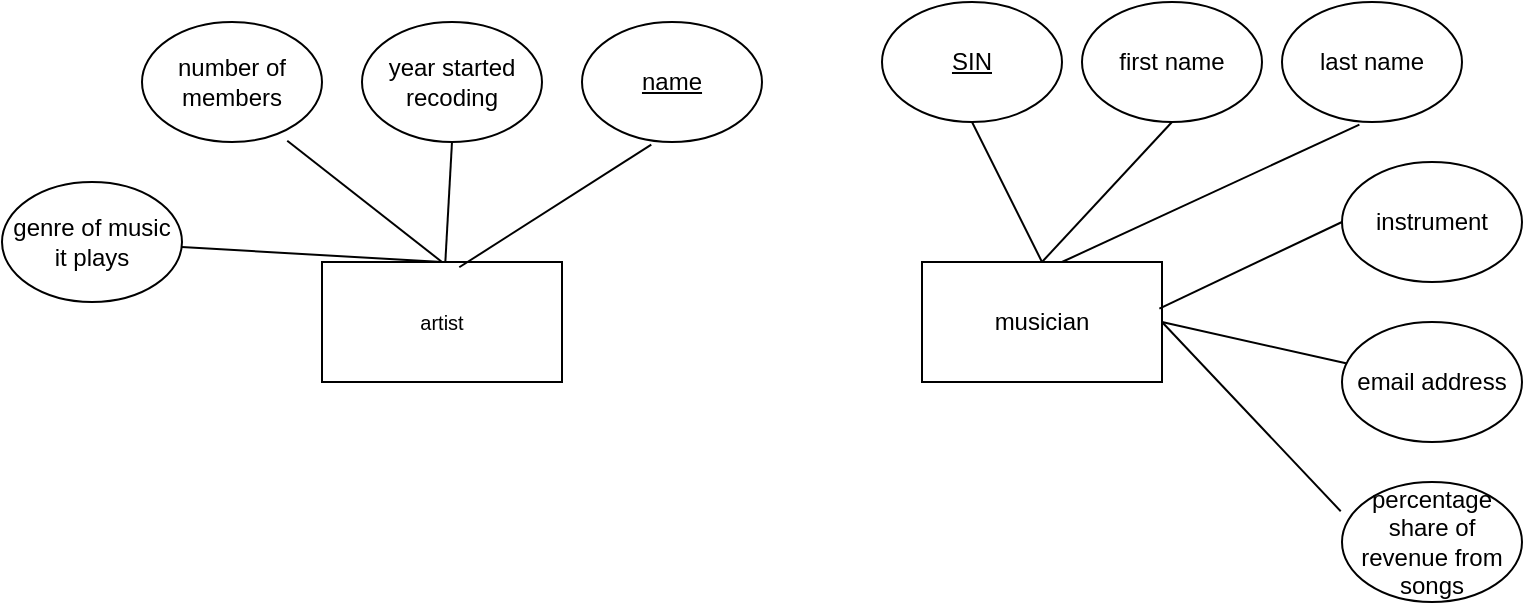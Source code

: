 <mxfile version="13.7.7" type="github">
  <diagram id="FGMF2oB-S9NWEvdEfwFm" name="Page-1">
    <mxGraphModel dx="782" dy="437" grid="1" gridSize="10" guides="1" tooltips="1" connect="1" arrows="1" fold="1" page="1" pageScale="1" pageWidth="827" pageHeight="1169" math="0" shadow="0">
      <root>
        <mxCell id="0" />
        <mxCell id="1" parent="0" />
        <mxCell id="tSVCabWy7tUp0yIeYphf-1" value="&lt;font size=&quot;1&quot;&gt;artist&lt;/font&gt;" style="rounded=0;whiteSpace=wrap;html=1;" vertex="1" parent="1">
          <mxGeometry x="170" y="130" width="120" height="60" as="geometry" />
        </mxCell>
        <mxCell id="tSVCabWy7tUp0yIeYphf-2" value="number of members" style="ellipse;whiteSpace=wrap;html=1;" vertex="1" parent="1">
          <mxGeometry x="80" y="10" width="90" height="60" as="geometry" />
        </mxCell>
        <mxCell id="tSVCabWy7tUp0yIeYphf-3" value="year started recoding" style="ellipse;whiteSpace=wrap;html=1;" vertex="1" parent="1">
          <mxGeometry x="190" y="10" width="90" height="60" as="geometry" />
        </mxCell>
        <mxCell id="tSVCabWy7tUp0yIeYphf-4" value="genre of music it plays" style="ellipse;whiteSpace=wrap;html=1;" vertex="1" parent="1">
          <mxGeometry x="10" y="90" width="90" height="60" as="geometry" />
        </mxCell>
        <mxCell id="tSVCabWy7tUp0yIeYphf-5" value="&lt;u&gt;name&lt;/u&gt;" style="ellipse;whiteSpace=wrap;html=1;" vertex="1" parent="1">
          <mxGeometry x="300" y="10" width="90" height="60" as="geometry" />
        </mxCell>
        <mxCell id="tSVCabWy7tUp0yIeYphf-11" value="" style="endArrow=none;html=1;entryX=0.5;entryY=1;entryDx=0;entryDy=0;" edge="1" parent="1" source="tSVCabWy7tUp0yIeYphf-1" target="tSVCabWy7tUp0yIeYphf-3">
          <mxGeometry width="50" height="50" relative="1" as="geometry">
            <mxPoint x="380" y="250" as="sourcePoint" />
            <mxPoint x="430" y="200" as="targetPoint" />
          </mxGeometry>
        </mxCell>
        <mxCell id="tSVCabWy7tUp0yIeYphf-12" value="" style="endArrow=none;html=1;entryX=0.807;entryY=0.989;entryDx=0;entryDy=0;entryPerimeter=0;exitX=0.5;exitY=0;exitDx=0;exitDy=0;" edge="1" parent="1" source="tSVCabWy7tUp0yIeYphf-1" target="tSVCabWy7tUp0yIeYphf-2">
          <mxGeometry width="50" height="50" relative="1" as="geometry">
            <mxPoint x="380" y="250" as="sourcePoint" />
            <mxPoint x="430" y="200" as="targetPoint" />
          </mxGeometry>
        </mxCell>
        <mxCell id="tSVCabWy7tUp0yIeYphf-14" value="" style="endArrow=none;html=1;" edge="1" parent="1" target="tSVCabWy7tUp0yIeYphf-4">
          <mxGeometry width="50" height="50" relative="1" as="geometry">
            <mxPoint x="230" y="130" as="sourcePoint" />
            <mxPoint x="430" y="200" as="targetPoint" />
          </mxGeometry>
        </mxCell>
        <mxCell id="tSVCabWy7tUp0yIeYphf-15" value="" style="endArrow=none;html=1;exitX=0.572;exitY=0.044;exitDx=0;exitDy=0;exitPerimeter=0;entryX=0.385;entryY=1.022;entryDx=0;entryDy=0;entryPerimeter=0;" edge="1" parent="1" source="tSVCabWy7tUp0yIeYphf-1" target="tSVCabWy7tUp0yIeYphf-5">
          <mxGeometry width="50" height="50" relative="1" as="geometry">
            <mxPoint x="380" y="250" as="sourcePoint" />
            <mxPoint x="430" y="200" as="targetPoint" />
          </mxGeometry>
        </mxCell>
        <mxCell id="tSVCabWy7tUp0yIeYphf-16" value="musician" style="rounded=0;whiteSpace=wrap;html=1;" vertex="1" parent="1">
          <mxGeometry x="470" y="130" width="120" height="60" as="geometry" />
        </mxCell>
        <mxCell id="tSVCabWy7tUp0yIeYphf-17" value="&lt;u&gt;SIN&lt;/u&gt;" style="ellipse;whiteSpace=wrap;html=1;" vertex="1" parent="1">
          <mxGeometry x="450" width="90" height="60" as="geometry" />
        </mxCell>
        <mxCell id="tSVCabWy7tUp0yIeYphf-18" value="first name" style="ellipse;whiteSpace=wrap;html=1;" vertex="1" parent="1">
          <mxGeometry x="550" width="90" height="60" as="geometry" />
        </mxCell>
        <mxCell id="tSVCabWy7tUp0yIeYphf-19" value="last name" style="ellipse;whiteSpace=wrap;html=1;" vertex="1" parent="1">
          <mxGeometry x="650" width="90" height="60" as="geometry" />
        </mxCell>
        <mxCell id="tSVCabWy7tUp0yIeYphf-20" value="instrument" style="ellipse;whiteSpace=wrap;html=1;" vertex="1" parent="1">
          <mxGeometry x="680" y="80" width="90" height="60" as="geometry" />
        </mxCell>
        <mxCell id="tSVCabWy7tUp0yIeYphf-21" value="email address" style="ellipse;whiteSpace=wrap;html=1;" vertex="1" parent="1">
          <mxGeometry x="680" y="160" width="90" height="60" as="geometry" />
        </mxCell>
        <mxCell id="tSVCabWy7tUp0yIeYphf-22" value="percentage share of revenue from songs" style="ellipse;whiteSpace=wrap;html=1;" vertex="1" parent="1">
          <mxGeometry x="680" y="240" width="90" height="60" as="geometry" />
        </mxCell>
        <mxCell id="tSVCabWy7tUp0yIeYphf-23" value="" style="endArrow=none;html=1;exitX=0.5;exitY=0;exitDx=0;exitDy=0;entryX=0.5;entryY=1;entryDx=0;entryDy=0;" edge="1" parent="1" source="tSVCabWy7tUp0yIeYphf-16" target="tSVCabWy7tUp0yIeYphf-17">
          <mxGeometry width="50" height="50" relative="1" as="geometry">
            <mxPoint x="390" y="210" as="sourcePoint" />
            <mxPoint x="440" y="160" as="targetPoint" />
          </mxGeometry>
        </mxCell>
        <mxCell id="tSVCabWy7tUp0yIeYphf-24" value="" style="endArrow=none;html=1;exitX=0.5;exitY=0;exitDx=0;exitDy=0;entryX=0.5;entryY=1;entryDx=0;entryDy=0;" edge="1" parent="1" source="tSVCabWy7tUp0yIeYphf-16" target="tSVCabWy7tUp0yIeYphf-18">
          <mxGeometry width="50" height="50" relative="1" as="geometry">
            <mxPoint x="390" y="210" as="sourcePoint" />
            <mxPoint x="440" y="160" as="targetPoint" />
          </mxGeometry>
        </mxCell>
        <mxCell id="tSVCabWy7tUp0yIeYphf-25" value="" style="endArrow=none;html=1;entryX=0.43;entryY=1.022;entryDx=0;entryDy=0;entryPerimeter=0;" edge="1" parent="1" target="tSVCabWy7tUp0yIeYphf-19">
          <mxGeometry width="50" height="50" relative="1" as="geometry">
            <mxPoint x="540" y="130" as="sourcePoint" />
            <mxPoint x="440" y="160" as="targetPoint" />
          </mxGeometry>
        </mxCell>
        <mxCell id="tSVCabWy7tUp0yIeYphf-26" value="" style="endArrow=none;html=1;entryX=0;entryY=0.5;entryDx=0;entryDy=0;exitX=0.989;exitY=0.389;exitDx=0;exitDy=0;exitPerimeter=0;" edge="1" parent="1" source="tSVCabWy7tUp0yIeYphf-16" target="tSVCabWy7tUp0yIeYphf-20">
          <mxGeometry width="50" height="50" relative="1" as="geometry">
            <mxPoint x="390" y="210" as="sourcePoint" />
            <mxPoint x="440" y="160" as="targetPoint" />
          </mxGeometry>
        </mxCell>
        <mxCell id="tSVCabWy7tUp0yIeYphf-28" value="" style="endArrow=none;html=1;entryX=0.022;entryY=0.344;entryDx=0;entryDy=0;entryPerimeter=0;exitX=1;exitY=0.5;exitDx=0;exitDy=0;" edge="1" parent="1" source="tSVCabWy7tUp0yIeYphf-16" target="tSVCabWy7tUp0yIeYphf-21">
          <mxGeometry width="50" height="50" relative="1" as="geometry">
            <mxPoint x="390" y="210" as="sourcePoint" />
            <mxPoint x="440" y="160" as="targetPoint" />
          </mxGeometry>
        </mxCell>
        <mxCell id="tSVCabWy7tUp0yIeYphf-29" value="" style="endArrow=none;html=1;entryX=-0.007;entryY=0.244;entryDx=0;entryDy=0;entryPerimeter=0;exitX=1;exitY=0.5;exitDx=0;exitDy=0;" edge="1" parent="1" source="tSVCabWy7tUp0yIeYphf-16" target="tSVCabWy7tUp0yIeYphf-22">
          <mxGeometry width="50" height="50" relative="1" as="geometry">
            <mxPoint x="390" y="210" as="sourcePoint" />
            <mxPoint x="440" y="160" as="targetPoint" />
          </mxGeometry>
        </mxCell>
      </root>
    </mxGraphModel>
  </diagram>
</mxfile>
